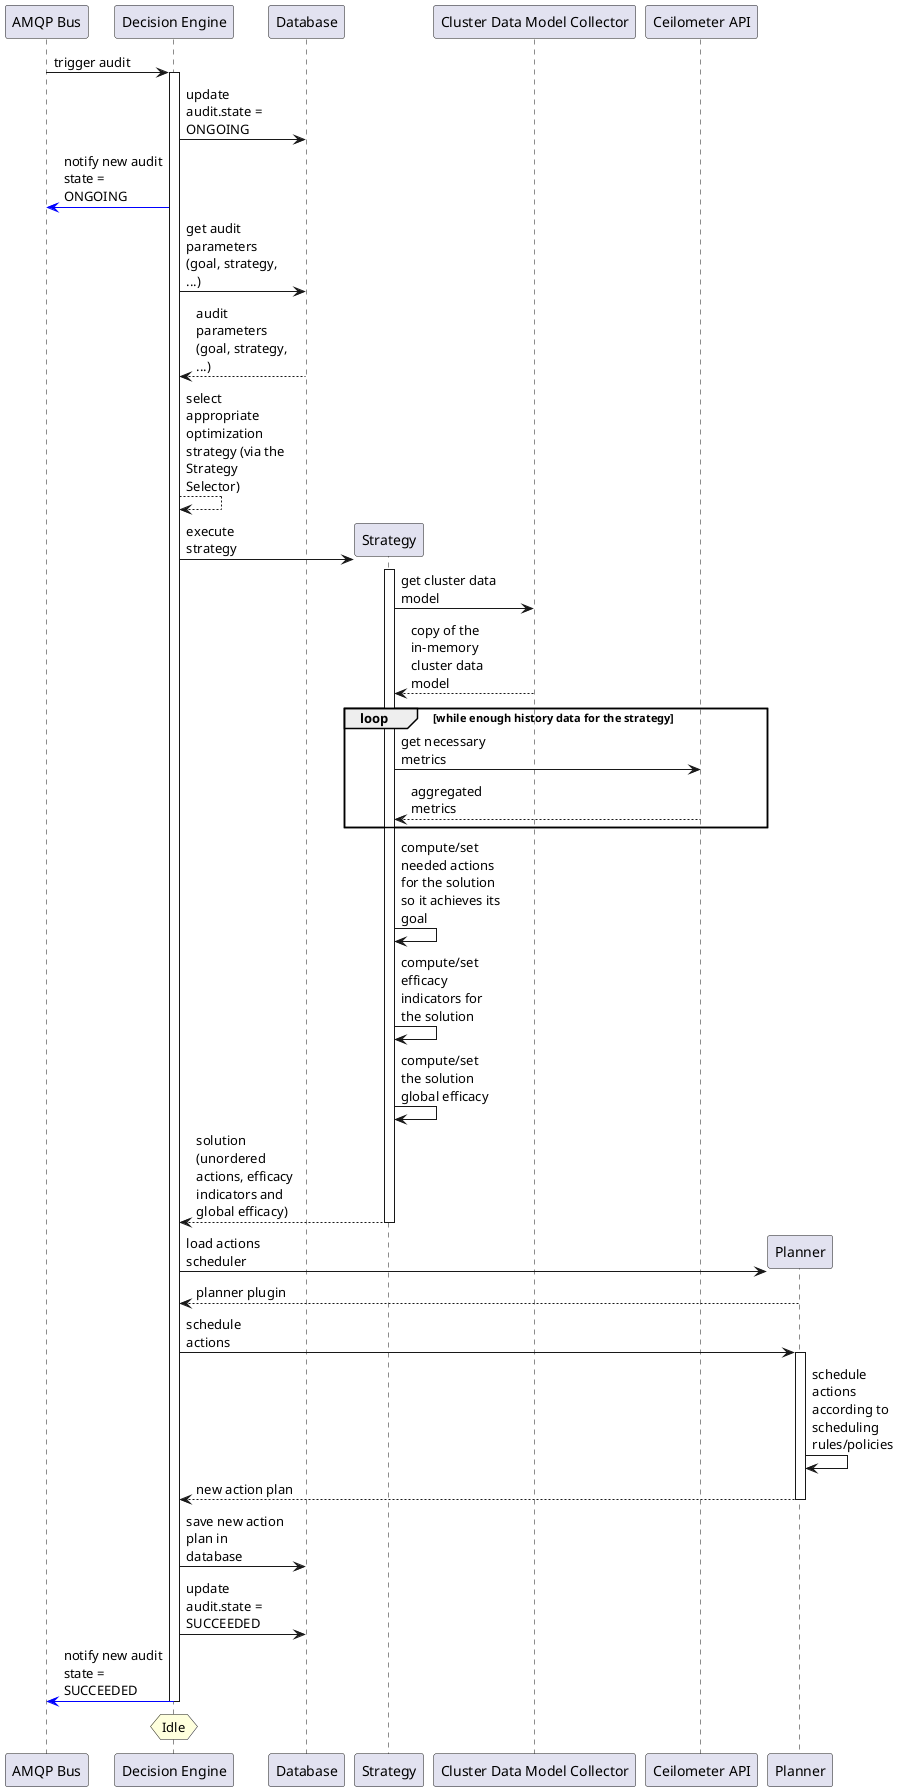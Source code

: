 @startuml sequence4

skinparam maxMessageSize 100

"AMQP Bus" -> "Decision Engine"  : trigger audit

activate "Decision Engine"

"Decision Engine" -> "Database" : update audit.state = ONGOING
"AMQP Bus" <[#blue]- "Decision Engine" : notify new audit state = ONGOING
"Decision Engine" -> "Database" : get audit parameters (goal, strategy, ...)
"Decision Engine" <-- "Database" : audit parameters (goal, strategy, ...)
"Decision Engine" --> "Decision Engine"\
: select appropriate optimization strategy (via the Strategy Selector)
create Strategy
"Decision Engine" -> "Strategy" : execute strategy
activate "Strategy"
    "Strategy" -> "Cluster Data Model Collector" : get cluster data model
    "Cluster Data Model Collector" --> "Strategy"\
    : copy of the in-memory cluster data model
    loop while enough history data for the strategy
        "Strategy" -> "Ceilometer API" : get necessary metrics
        "Strategy" <-- "Ceilometer API" : aggregated metrics
    end
    "Strategy" -> "Strategy"\
    : compute/set needed actions for the solution so it achieves its goal
    "Strategy" -> "Strategy" : compute/set efficacy indicators for the solution
    "Strategy" -> "Strategy" : compute/set the solution global efficacy
    "Decision Engine" <-- "Strategy"\
    : solution (unordered actions, efficacy indicators and global efficacy)
deactivate "Strategy"

create "Planner"
"Decision Engine" -> "Planner" : load actions scheduler
"Planner" --> "Decision Engine" : planner plugin
"Decision Engine" -> "Planner" : schedule actions
activate "Planner"
    "Planner" -> "Planner"\
    : schedule actions according to scheduling rules/policies
    "Decision Engine" <-- "Planner" : new action plan
deactivate "Planner"
"Decision Engine" -> "Database" : save new action plan in database
"Decision Engine" -> "Database" : update audit.state = SUCCEEDED
"AMQP Bus" <[#blue]- "Decision Engine" : notify new audit state = SUCCEEDED

deactivate "Decision Engine"

hnote over "Decision Engine" : Idle

@enduml